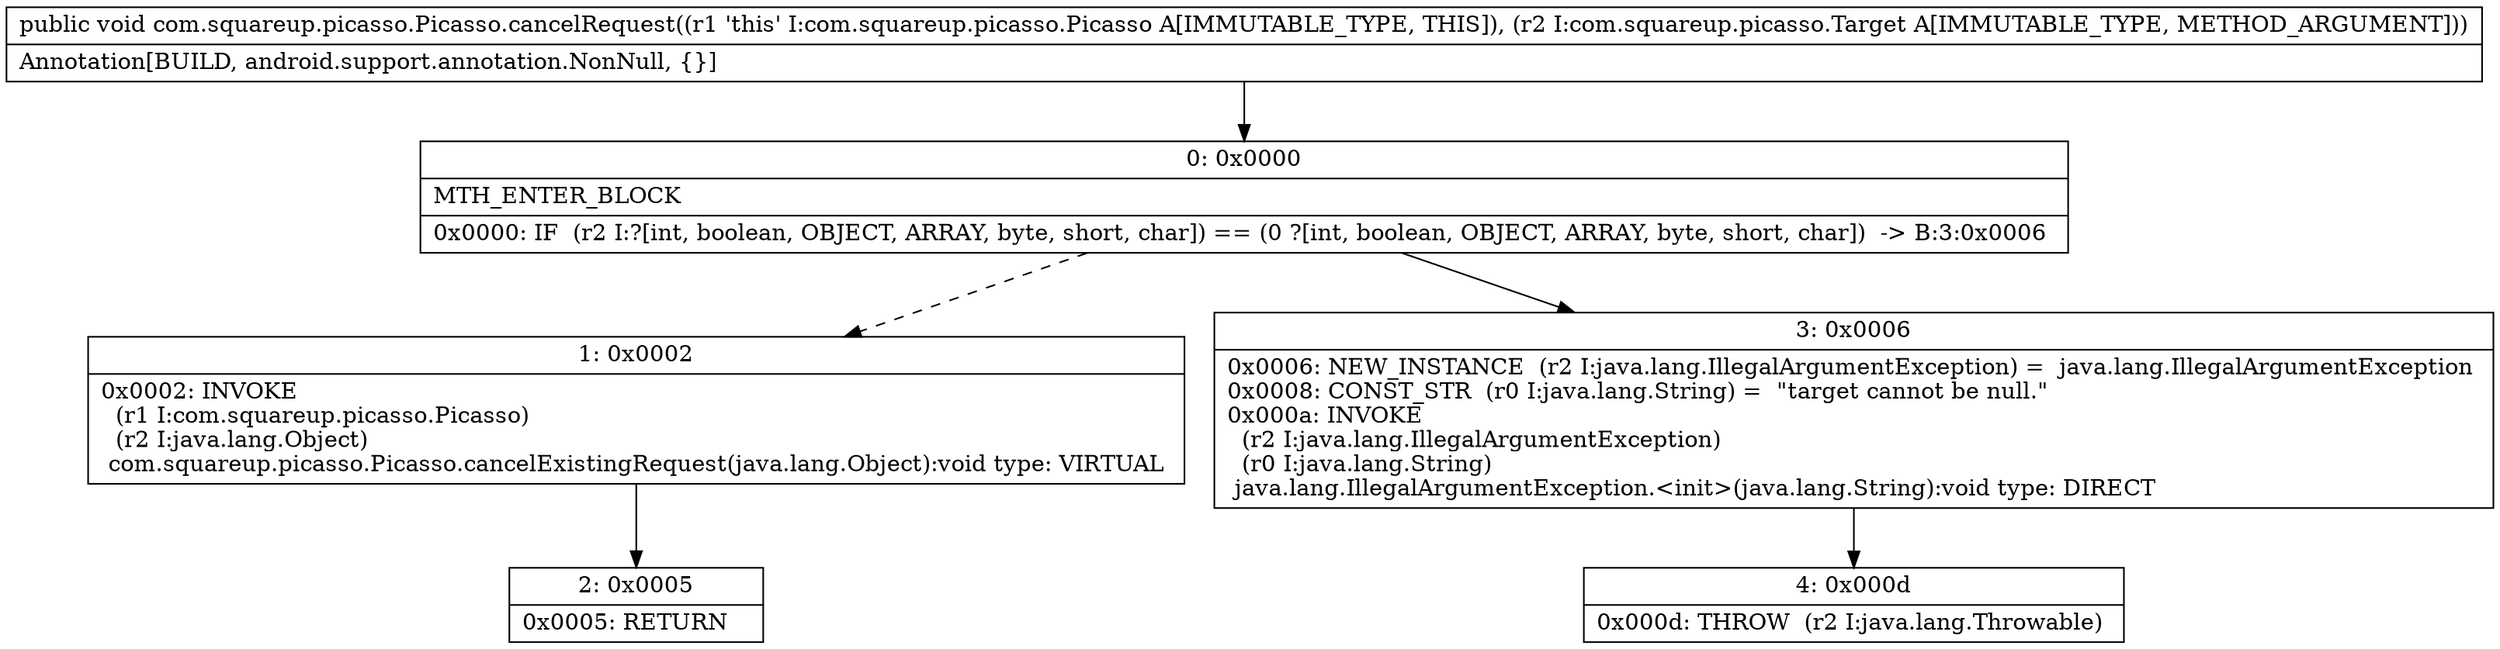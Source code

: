 digraph "CFG forcom.squareup.picasso.Picasso.cancelRequest(Lcom\/squareup\/picasso\/Target;)V" {
Node_0 [shape=record,label="{0\:\ 0x0000|MTH_ENTER_BLOCK\l|0x0000: IF  (r2 I:?[int, boolean, OBJECT, ARRAY, byte, short, char]) == (0 ?[int, boolean, OBJECT, ARRAY, byte, short, char])  \-\> B:3:0x0006 \l}"];
Node_1 [shape=record,label="{1\:\ 0x0002|0x0002: INVOKE  \l  (r1 I:com.squareup.picasso.Picasso)\l  (r2 I:java.lang.Object)\l com.squareup.picasso.Picasso.cancelExistingRequest(java.lang.Object):void type: VIRTUAL \l}"];
Node_2 [shape=record,label="{2\:\ 0x0005|0x0005: RETURN   \l}"];
Node_3 [shape=record,label="{3\:\ 0x0006|0x0006: NEW_INSTANCE  (r2 I:java.lang.IllegalArgumentException) =  java.lang.IllegalArgumentException \l0x0008: CONST_STR  (r0 I:java.lang.String) =  \"target cannot be null.\" \l0x000a: INVOKE  \l  (r2 I:java.lang.IllegalArgumentException)\l  (r0 I:java.lang.String)\l java.lang.IllegalArgumentException.\<init\>(java.lang.String):void type: DIRECT \l}"];
Node_4 [shape=record,label="{4\:\ 0x000d|0x000d: THROW  (r2 I:java.lang.Throwable) \l}"];
MethodNode[shape=record,label="{public void com.squareup.picasso.Picasso.cancelRequest((r1 'this' I:com.squareup.picasso.Picasso A[IMMUTABLE_TYPE, THIS]), (r2 I:com.squareup.picasso.Target A[IMMUTABLE_TYPE, METHOD_ARGUMENT]))  | Annotation[BUILD, android.support.annotation.NonNull, \{\}]\l}"];
MethodNode -> Node_0;
Node_0 -> Node_1[style=dashed];
Node_0 -> Node_3;
Node_1 -> Node_2;
Node_3 -> Node_4;
}

